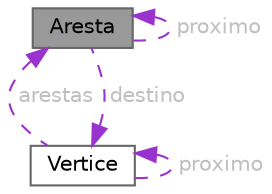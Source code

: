 digraph "Aresta"
{
 // LATEX_PDF_SIZE
  bgcolor="transparent";
  edge [fontname=Helvetica,fontsize=10,labelfontname=Helvetica,labelfontsize=10];
  node [fontname=Helvetica,fontsize=10,shape=box,height=0.2,width=0.4];
  Node1 [id="Node000001",label="Aresta",height=0.2,width=0.4,color="gray40", fillcolor="grey60", style="filled", fontcolor="black",tooltip="Representa uma ligação entre dois vértices com mesma frequência."];
  Node2 -> Node1 [id="edge1_Node000001_Node000002",dir="back",color="darkorchid3",style="dashed",tooltip=" ",label=" destino",fontcolor="grey" ];
  Node2 [id="Node000002",label="Vertice",height=0.2,width=0.4,color="gray40", fillcolor="white", style="filled",URL="$structVertice.html",tooltip="Representa uma antena no grafo com a sua posição e conexões."];
  Node1 -> Node2 [id="edge2_Node000002_Node000001",dir="back",color="darkorchid3",style="dashed",tooltip=" ",label=" arestas",fontcolor="grey" ];
  Node2 -> Node2 [id="edge3_Node000002_Node000002",dir="back",color="darkorchid3",style="dashed",tooltip=" ",label=" proximo",fontcolor="grey" ];
  Node1 -> Node1 [id="edge4_Node000001_Node000001",dir="back",color="darkorchid3",style="dashed",tooltip=" ",label=" proximo",fontcolor="grey" ];
}
